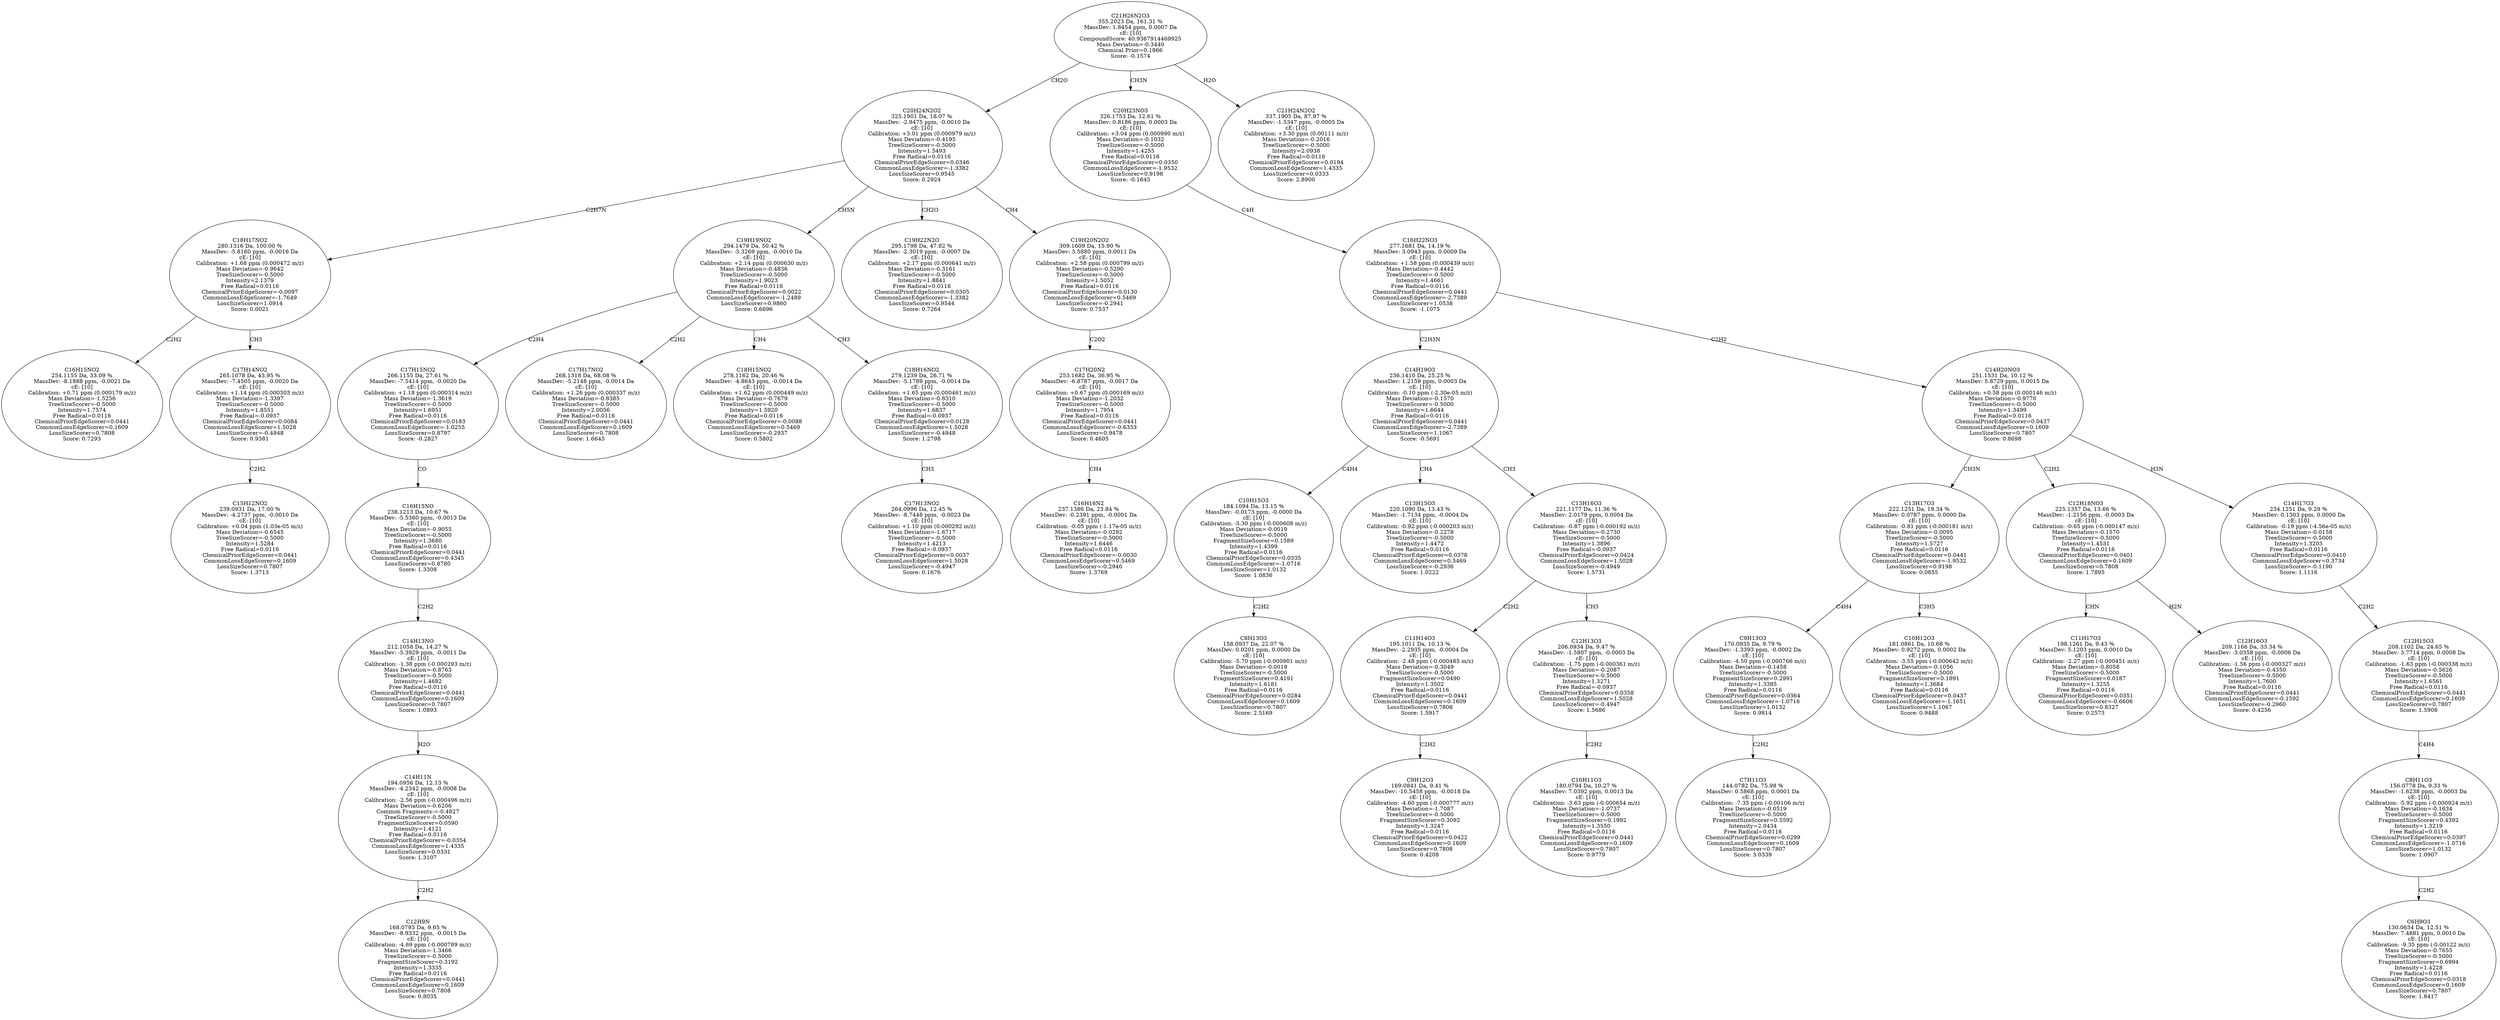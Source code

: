 strict digraph {
v1 [label="C16H15NO2\n254.1155 Da, 33.09 %\nMassDev: -8.1888 ppm, -0.0021 Da\ncE: [10]\nCalibration: +0.71 ppm (0.000179 m/z)\nMass Deviation=-1.5256\nTreeSizeScorer=-0.5000\nIntensity=1.7574\nFree Radical=0.0116\nChemicalPriorEdgeScorer=0.0441\nCommonLossEdgeScorer=0.1609\nLossSizeScorer=0.7808\nScore: 0.7293"];
v2 [label="C15H12NO2\n239.0931 Da, 17.00 %\nMassDev: -4.2737 ppm, -0.0010 Da\ncE: [10]\nCalibration: +0.04 ppm (1.03e-05 m/z)\nMass Deviation=-0.6545\nTreeSizeScorer=-0.5000\nIntensity=1.5284\nFree Radical=0.0116\nChemicalPriorEdgeScorer=0.0441\nCommonLossEdgeScorer=0.1609\nLossSizeScorer=0.7807\nScore: 1.3713"];
v3 [label="C17H14NO2\n265.1078 Da, 43.95 %\nMassDev: -7.4505 ppm, -0.0020 Da\ncE: [10]\nCalibration: +1.14 ppm (0.000303 m/z)\nMass Deviation=-1.3397\nTreeSizeScorer=-0.5000\nIntensity=1.8551\nFree Radical=-0.0937\nChemicalPriorEdgeScorer=0.0084\nCommonLossEdgeScorer=1.5028\nLossSizeScorer=-0.4948\nScore: 0.9381"];
v4 [label="C18H17NO2\n280.1316 Da, 100.00 %\nMassDev: -5.8160 ppm, -0.0016 Da\ncE: [10]\nCalibration: +1.68 ppm (0.000472 m/z)\nMass Deviation=-0.9642\nTreeSizeScorer=-0.5000\nIntensity=2.1379\nFree Radical=0.0116\nChemicalPriorEdgeScorer=-0.0097\nCommonLossEdgeScorer=-1.7649\nLossSizeScorer=1.0914\nScore: 0.0021"];
v5 [label="C12H9N\n168.0793 Da, 9.65 %\nMassDev: -8.9332 ppm, -0.0015 Da\ncE: [10]\nCalibration: -4.69 ppm (-0.000789 m/z)\nMass Deviation=-1.3466\nTreeSizeScorer=-0.5000\nFragmentSizeScorer=0.3192\nIntensity=1.3335\nFree Radical=0.0116\nChemicalPriorEdgeScorer=0.0441\nCommonLossEdgeScorer=0.1609\nLossSizeScorer=0.7808\nScore: 0.8035"];
v6 [label="C14H11N\n194.0956 Da, 12.13 %\nMassDev: -4.2342 ppm, -0.0008 Da\ncE: [10]\nCalibration: -2.56 ppm (-0.000496 m/z)\nMass Deviation=-0.6206\nCommon Fragments:=-0.4827\nTreeSizeScorer=-0.5000\nFragmentSizeScorer=0.0590\nIntensity=1.4121\nFree Radical=0.0116\nChemicalPriorEdgeScorer=-0.0354\nCommonLossEdgeScorer=1.4335\nLossSizeScorer=0.0331\nScore: 1.3107"];
v7 [label="C14H13NO\n212.1058 Da, 14.27 %\nMassDev: -5.3929 ppm, -0.0011 Da\ncE: [10]\nCalibration: -1.38 ppm (-0.000293 m/z)\nMass Deviation=-0.8763\nTreeSizeScorer=-0.5000\nIntensity=1.4682\nFree Radical=0.0116\nChemicalPriorEdgeScorer=0.0441\nCommonLossEdgeScorer=0.1609\nLossSizeScorer=0.7807\nScore: 1.0893"];
v8 [label="C16H15NO\n238.1213 Da, 10.67 %\nMassDev: -5.5360 ppm, -0.0013 Da\ncE: [10]\nMass Deviation=-0.9055\nTreeSizeScorer=-0.5000\nIntensity=1.3680\nFree Radical=0.0116\nChemicalPriorEdgeScorer=0.0441\nCommonLossEdgeScorer=0.4345\nLossSizeScorer=0.8780\nScore: 1.3308"];
v9 [label="C17H15NO2\n266.1155 Da, 27.61 %\nMassDev: -7.5414 ppm, -0.0020 Da\ncE: [10]\nCalibration: +1.18 ppm (0.000314 m/z)\nMass Deviation=-1.3619\nTreeSizeScorer=-0.5000\nIntensity=1.6951\nFree Radical=0.0116\nChemicalPriorEdgeScorer=0.0183\nCommonLossEdgeScorer=-1.0255\nLossSizeScorer=0.8797\nScore: -0.2827"];
v10 [label="C17H17NO2\n268.1318 Da, 68.08 %\nMassDev: -5.2148 ppm, -0.0014 Da\ncE: [10]\nCalibration: +1.26 ppm (0.000337 m/z)\nMass Deviation=-0.8385\nTreeSizeScorer=-0.5000\nIntensity=2.0056\nFree Radical=0.0116\nChemicalPriorEdgeScorer=0.0441\nCommonLossEdgeScorer=0.1609\nLossSizeScorer=0.7808\nScore: 1.6645"];
v11 [label="C18H15NO2\n278.1162 Da, 20.46 %\nMassDev: -4.8643 ppm, -0.0014 Da\ncE: [10]\nCalibration: +1.62 ppm (0.000449 m/z)\nMass Deviation=-0.7679\nTreeSizeScorer=-0.5000\nIntensity=1.5920\nFree Radical=0.0116\nChemicalPriorEdgeScorer=-0.0088\nCommonLossEdgeScorer=0.5469\nLossSizeScorer=-0.2937\nScore: 0.5802"];
v12 [label="C17H13NO2\n264.0996 Da, 12.45 %\nMassDev: -8.7448 ppm, -0.0023 Da\ncE: [10]\nCalibration: +1.10 ppm (0.000292 m/z)\nMass Deviation=-1.6717\nTreeSizeScorer=-0.5000\nIntensity=1.4213\nFree Radical=-0.0937\nChemicalPriorEdgeScorer=0.0037\nCommonLossEdgeScorer=1.5028\nLossSizeScorer=-0.4947\nScore: 0.1676"];
v13 [label="C18H16NO2\n279.1239 Da, 26.71 %\nMassDev: -5.1789 ppm, -0.0014 Da\ncE: [10]\nCalibration: +1.65 ppm (0.000461 m/z)\nMass Deviation=-0.8310\nTreeSizeScorer=-0.5000\nIntensity=1.6837\nFree Radical=-0.0937\nChemicalPriorEdgeScorer=0.0128\nCommonLossEdgeScorer=1.5028\nLossSizeScorer=-0.4948\nScore: 1.2798"];
v14 [label="C19H19NO2\n294.1479 Da, 50.42 %\nMassDev: -3.3269 ppm, -0.0010 Da\ncE: [10]\nCalibration: +2.14 ppm (0.000630 m/z)\nMass Deviation=-0.4836\nTreeSizeScorer=-0.5000\nIntensity=1.9023\nFree Radical=0.0116\nChemicalPriorEdgeScorer=0.0022\nCommonLossEdgeScorer=-1.2489\nLossSizeScorer=0.9860\nScore: 0.6696"];
v15 [label="C19H22N2O\n295.1798 Da, 47.82 %\nMassDev: -2.3019 ppm, -0.0007 Da\ncE: [10]\nCalibration: +2.17 ppm (0.000641 m/z)\nMass Deviation=-0.3161\nTreeSizeScorer=-0.5000\nIntensity=1.8841\nFree Radical=0.0116\nChemicalPriorEdgeScorer=0.0305\nCommonLossEdgeScorer=-1.3382\nLossSizeScorer=0.9544\nScore: 0.7264"];
v16 [label="C16H16N2\n237.1386 Da, 23.84 %\nMassDev: -0.2391 ppm, -0.0001 Da\ncE: [10]\nCalibration: -0.05 ppm (-1.17e-05 m/z)\nMass Deviation=-0.0292\nTreeSizeScorer=-0.5000\nIntensity=1.6446\nFree Radical=0.0116\nChemicalPriorEdgeScorer=-0.0030\nCommonLossEdgeScorer=0.5469\nLossSizeScorer=-0.2940\nScore: 1.3769"];
v17 [label="C17H20N2\n253.1682 Da, 36.95 %\nMassDev: -6.8787 ppm, -0.0017 Da\ncE: [10]\nCalibration: +0.67 ppm (0.000169 m/z)\nMass Deviation=-1.2032\nTreeSizeScorer=-0.5000\nIntensity=1.7954\nFree Radical=0.0116\nChemicalPriorEdgeScorer=0.0441\nCommonLossEdgeScorer=-0.6353\nLossSizeScorer=0.9478\nScore: 0.4605"];
v18 [label="C19H20N2O2\n309.1609 Da, 15.90 %\nMassDev: 3.5880 ppm, 0.0011 Da\ncE: [10]\nCalibration: +2.58 ppm (0.000799 m/z)\nMass Deviation=-0.5290\nTreeSizeScorer=-0.5000\nIntensity=1.5052\nFree Radical=0.0116\nChemicalPriorEdgeScorer=0.0130\nCommonLossEdgeScorer=0.5469\nLossSizeScorer=-0.2941\nScore: 0.7537"];
v19 [label="C20H24N2O2\n325.1901 Da, 18.07 %\nMassDev: -2.9475 ppm, -0.0010 Da\ncE: [10]\nCalibration: +3.01 ppm (0.000979 m/z)\nMass Deviation=-0.4195\nTreeSizeScorer=-0.5000\nIntensity=1.5493\nFree Radical=0.0116\nChemicalPriorEdgeScorer=0.0346\nCommonLossEdgeScorer=-1.3382\nLossSizeScorer=0.9545\nScore: 0.2924"];
v20 [label="C8H13O3\n158.0937 Da, 22.07 %\nMassDev: 0.0201 ppm, 0.0000 Da\ncE: [10]\nCalibration: -5.70 ppm (-0.000901 m/z)\nMass Deviation=-0.0019\nTreeSizeScorer=-0.5000\nFragmentSizeScorer=0.4191\nIntensity=1.6181\nFree Radical=0.0116\nChemicalPriorEdgeScorer=0.0284\nCommonLossEdgeScorer=0.1609\nLossSizeScorer=0.7807\nScore: 2.5169"];
v21 [label="C10H15O3\n184.1094 Da, 13.15 %\nMassDev: -0.0173 ppm, -0.0000 Da\ncE: [10]\nCalibration: -3.30 ppm (-0.000608 m/z)\nMass Deviation=-0.0019\nTreeSizeScorer=-0.5000\nFragmentSizeScorer=0.1589\nIntensity=1.4399\nFree Radical=0.0116\nChemicalPriorEdgeScorer=0.0335\nCommonLossEdgeScorer=-1.0716\nLossSizeScorer=1.0132\nScore: 1.0836"];
v22 [label="C13H15O3\n220.1090 Da, 13.43 %\nMassDev: -1.7134 ppm, -0.0004 Da\ncE: [10]\nCalibration: -0.92 ppm (-0.000203 m/z)\nMass Deviation=-0.2278\nTreeSizeScorer=-0.5000\nIntensity=1.4472\nFree Radical=0.0116\nChemicalPriorEdgeScorer=0.0378\nCommonLossEdgeScorer=0.5469\nLossSizeScorer=-0.2936\nScore: 1.0222"];
v23 [label="C9H12O3\n169.0841 Da, 9.41 %\nMassDev: -10.5458 ppm, -0.0018 Da\ncE: [10]\nCalibration: -4.60 ppm (-0.000777 m/z)\nMass Deviation=-1.7087\nTreeSizeScorer=-0.5000\nFragmentSizeScorer=0.3092\nIntensity=1.3247\nFree Radical=0.0116\nChemicalPriorEdgeScorer=0.0422\nCommonLossEdgeScorer=0.1609\nLossSizeScorer=0.7808\nScore: 0.4208"];
v24 [label="C11H14O3\n195.1011 Da, 10.13 %\nMassDev: -2.2935 ppm, -0.0004 Da\ncE: [10]\nCalibration: -2.48 ppm (-0.000485 m/z)\nMass Deviation=-0.3049\nTreeSizeScorer=-0.5000\nFragmentSizeScorer=0.0490\nIntensity=1.3502\nFree Radical=0.0116\nChemicalPriorEdgeScorer=0.0441\nCommonLossEdgeScorer=0.1609\nLossSizeScorer=0.7808\nScore: 1.5917"];
v25 [label="C10H11O3\n180.0794 Da, 10.27 %\nMassDev: 7.0392 ppm, 0.0013 Da\ncE: [10]\nCalibration: -3.63 ppm (-0.000654 m/z)\nMass Deviation=-1.0737\nTreeSizeScorer=-0.5000\nFragmentSizeScorer=0.1992\nIntensity=1.3550\nFree Radical=0.0116\nChemicalPriorEdgeScorer=0.0441\nCommonLossEdgeScorer=0.1609\nLossSizeScorer=0.7807\nScore: 0.9779"];
v26 [label="C12H13O3\n206.0934 Da, 9.47 %\nMassDev: -1.5807 ppm, -0.0003 Da\ncE: [10]\nCalibration: -1.75 ppm (-0.000361 m/z)\nMass Deviation=-0.2087\nTreeSizeScorer=-0.5000\nIntensity=1.3271\nFree Radical=-0.0937\nChemicalPriorEdgeScorer=0.0358\nCommonLossEdgeScorer=1.5028\nLossSizeScorer=-0.4947\nScore: 1.5686"];
v27 [label="C13H16O3\n221.1177 Da, 11.36 %\nMassDev: 2.0179 ppm, 0.0004 Da\ncE: [10]\nCalibration: -0.87 ppm (-0.000192 m/z)\nMass Deviation=-0.2730\nTreeSizeScorer=-0.5000\nIntensity=1.3896\nFree Radical=-0.0937\nChemicalPriorEdgeScorer=0.0424\nCommonLossEdgeScorer=1.5028\nLossSizeScorer=-0.4949\nScore: 1.5731"];
v28 [label="C14H19O3\n236.1410 Da, 25.25 %\nMassDev: 1.2159 ppm, 0.0003 Da\ncE: [10]\nCalibration: -0.10 ppm (-2.30e-05 m/z)\nMass Deviation=-0.1570\nTreeSizeScorer=-0.5000\nIntensity=1.6644\nFree Radical=0.0116\nChemicalPriorEdgeScorer=0.0441\nCommonLossEdgeScorer=-2.7389\nLossSizeScorer=1.1067\nScore: -0.5691"];
v29 [label="C7H11O3\n144.0782 Da, 75.98 %\nMassDev: 0.5868 ppm, 0.0001 Da\ncE: [10]\nCalibration: -7.35 ppm (-0.00106 m/z)\nMass Deviation=-0.0519\nTreeSizeScorer=-0.5000\nFragmentSizeScorer=0.5592\nIntensity=2.0434\nFree Radical=0.0116\nChemicalPriorEdgeScorer=0.0299\nCommonLossEdgeScorer=0.1609\nLossSizeScorer=0.7807\nScore: 3.0339"];
v30 [label="C9H13O3\n170.0935 Da, 9.79 %\nMassDev: -1.3393 ppm, -0.0002 Da\ncE: [10]\nCalibration: -4.50 ppm (-0.000766 m/z)\nMass Deviation=-0.1458\nTreeSizeScorer=-0.5000\nFragmentSizeScorer=0.2991\nIntensity=1.3385\nFree Radical=0.0116\nChemicalPriorEdgeScorer=0.0364\nCommonLossEdgeScorer=-1.0716\nLossSizeScorer=1.0132\nScore: 0.9814"];
v31 [label="C10H12O3\n181.0861 Da, 10.68 %\nMassDev: 0.9272 ppm, 0.0002 Da\ncE: [10]\nCalibration: -3.55 ppm (-0.000642 m/z)\nMass Deviation=-0.1056\nTreeSizeScorer=-0.5000\nFragmentSizeScorer=0.1891\nIntensity=1.3684\nFree Radical=0.0116\nChemicalPriorEdgeScorer=0.0437\nCommonLossEdgeScorer=-1.1651\nLossSizeScorer=1.1067\nScore: 0.9488"];
v32 [label="C13H17O3\n222.1251 Da, 19.34 %\nMassDev: 0.0787 ppm, 0.0000 Da\ncE: [10]\nCalibration: -0.81 ppm (-0.000181 m/z)\nMass Deviation=-0.0095\nTreeSizeScorer=-0.5000\nIntensity=1.5727\nFree Radical=0.0116\nChemicalPriorEdgeScorer=0.0441\nCommonLossEdgeScorer=-1.9532\nLossSizeScorer=0.9198\nScore: 0.0855"];
v33 [label="C11H17O3\n198.1261 Da, 9.43 %\nMassDev: 5.1203 ppm, 0.0010 Da\ncE: [10]\nCalibration: -2.27 ppm (-0.000451 m/z)\nMass Deviation=-0.8058\nTreeSizeScorer=-0.5000\nFragmentSizeScorer=0.0187\nIntensity=1.3255\nFree Radical=0.0116\nChemicalPriorEdgeScorer=0.0351\nCommonLossEdgeScorer=-0.6606\nLossSizeScorer=0.8327\nScore: 0.2573"];
v34 [label="C12H16O3\n209.1166 Da, 33.34 %\nMassDev: -3.0358 ppm, -0.0006 Da\ncE: [10]\nCalibration: -1.56 ppm (-0.000327 m/z)\nMass Deviation=-0.4350\nTreeSizeScorer=-0.5000\nIntensity=1.7600\nFree Radical=0.0116\nChemicalPriorEdgeScorer=0.0441\nCommonLossEdgeScorer=-0.1592\nLossSizeScorer=-0.2960\nScore: 0.4256"];
v35 [label="C12H18NO3\n225.1357 Da, 13.66 %\nMassDev: -1.2156 ppm, -0.0003 Da\ncE: [10]\nCalibration: -0.65 ppm (-0.000147 m/z)\nMass Deviation=-0.1570\nTreeSizeScorer=-0.5000\nIntensity=1.4531\nFree Radical=0.0116\nChemicalPriorEdgeScorer=0.0401\nCommonLossEdgeScorer=0.1609\nLossSizeScorer=0.7808\nScore: 1.7895"];
v36 [label="C6H9O3\n130.0634 Da, 12.51 %\nMassDev: 7.4881 ppm, 0.0010 Da\ncE: [10]\nCalibration: -9.35 ppm (-0.00122 m/z)\nMass Deviation=-0.7655\nTreeSizeScorer=-0.5000\nFragmentSizeScorer=0.6994\nIntensity=1.4228\nFree Radical=0.0116\nChemicalPriorEdgeScorer=0.0318\nCommonLossEdgeScorer=0.1609\nLossSizeScorer=0.7807\nScore: 1.8417"];
v37 [label="C8H11O3\n156.0778 Da, 9.33 %\nMassDev: -1.6238 ppm, -0.0003 Da\ncE: [10]\nCalibration: -5.92 ppm (-0.000924 m/z)\nMass Deviation=-0.1634\nTreeSizeScorer=-0.5000\nFragmentSizeScorer=0.4392\nIntensity=1.3219\nFree Radical=0.0116\nChemicalPriorEdgeScorer=0.0397\nCommonLossEdgeScorer=-1.0716\nLossSizeScorer=1.0132\nScore: 1.0907"];
v38 [label="C12H15O3\n208.1102 Da, 24.65 %\nMassDev: 3.7714 ppm, 0.0008 Da\ncE: [10]\nCalibration: -1.63 ppm (-0.000338 m/z)\nMass Deviation=-0.5626\nTreeSizeScorer=-0.5000\nIntensity=1.6561\nFree Radical=0.0116\nChemicalPriorEdgeScorer=0.0441\nCommonLossEdgeScorer=0.1609\nLossSizeScorer=0.7807\nScore: 1.5908"];
v39 [label="C14H17O3\n234.1251 Da, 9.29 %\nMassDev: 0.1303 ppm, 0.0000 Da\ncE: [10]\nCalibration: -0.19 ppm (-4.56e-05 m/z)\nMass Deviation=-0.0158\nTreeSizeScorer=-0.5000\nIntensity=1.3203\nFree Radical=0.0116\nChemicalPriorEdgeScorer=0.0410\nCommonLossEdgeScorer=0.3734\nLossSizeScorer=-0.1190\nScore: 1.1116"];
v40 [label="C14H20NO3\n251.1531 Da, 10.12 %\nMassDev: 5.8729 ppm, 0.0015 Da\ncE: [10]\nCalibration: +0.58 ppm (0.000146 m/z)\nMass Deviation=-0.9770\nTreeSizeScorer=-0.5000\nIntensity=1.3499\nFree Radical=0.0116\nChemicalPriorEdgeScorer=0.0437\nCommonLossEdgeScorer=0.1609\nLossSizeScorer=0.7807\nScore: 0.8698"];
v41 [label="C16H22NO3\n277.1681 Da, 14.19 %\nMassDev: 3.0943 ppm, 0.0009 Da\ncE: [10]\nCalibration: +1.58 ppm (0.000439 m/z)\nMass Deviation=-0.4442\nTreeSizeScorer=-0.5000\nIntensity=1.4661\nFree Radical=0.0116\nChemicalPriorEdgeScorer=0.0441\nCommonLossEdgeScorer=-2.7389\nLossSizeScorer=1.0538\nScore: -1.1075"];
v42 [label="C20H23NO3\n326.1753 Da, 12.61 %\nMassDev: 0.8186 ppm, 0.0003 Da\ncE: [10]\nCalibration: +3.04 ppm (0.000990 m/z)\nMass Deviation=-0.1032\nTreeSizeScorer=-0.5000\nIntensity=1.4255\nFree Radical=0.0116\nChemicalPriorEdgeScorer=0.0350\nCommonLossEdgeScorer=-1.9532\nLossSizeScorer=0.9198\nScore: -0.1645"];
v43 [label="C21H24N2O2\n337.1905 Da, 87.97 %\nMassDev: -1.5347 ppm, -0.0005 Da\ncE: [10]\nCalibration: +3.30 ppm (0.00111 m/z)\nMass Deviation=-0.2016\nTreeSizeScorer=-0.5000\nIntensity=2.0938\nFree Radical=0.0116\nChemicalPriorEdgeScorer=0.0194\nCommonLossEdgeScorer=1.4335\nLossSizeScorer=0.0333\nScore: 2.8900"];
v44 [label="C21H26N2O3\n355.2023 Da, 161.31 %\nMassDev: 1.8454 ppm, 0.0007 Da\ncE: [10]\nCompoundScore: 40.9367914469925\nMass Deviation=-0.3440\nChemical Prior=0.1866\nScore: -0.1574"];
v4 -> v1 [label="C2H2"];
v3 -> v2 [label="C2H2"];
v4 -> v3 [label="CH3"];
v19 -> v4 [label="C2H7N"];
v6 -> v5 [label="C2H2"];
v7 -> v6 [label="H2O"];
v8 -> v7 [label="C2H2"];
v9 -> v8 [label="CO"];
v14 -> v9 [label="C2H4"];
v14 -> v10 [label="C2H2"];
v14 -> v11 [label="CH4"];
v13 -> v12 [label="CH3"];
v14 -> v13 [label="CH3"];
v19 -> v14 [label="CH5N"];
v19 -> v15 [label="CH2O"];
v17 -> v16 [label="CH4"];
v18 -> v17 [label="C2O2"];
v19 -> v18 [label="CH4"];
v44 -> v19 [label="CH2O"];
v21 -> v20 [label="C2H2"];
v28 -> v21 [label="C4H4"];
v28 -> v22 [label="CH4"];
v24 -> v23 [label="C2H2"];
v27 -> v24 [label="C2H2"];
v26 -> v25 [label="C2H2"];
v27 -> v26 [label="CH3"];
v28 -> v27 [label="CH3"];
v41 -> v28 [label="C2H3N"];
v30 -> v29 [label="C2H2"];
v32 -> v30 [label="C4H4"];
v32 -> v31 [label="C3H5"];
v40 -> v32 [label="CH3N"];
v35 -> v33 [label="CHN"];
v35 -> v34 [label="H2N"];
v40 -> v35 [label="C2H2"];
v37 -> v36 [label="C2H2"];
v38 -> v37 [label="C4H4"];
v39 -> v38 [label="C2H2"];
v40 -> v39 [label="H3N"];
v41 -> v40 [label="C2H2"];
v42 -> v41 [label="C4H"];
v44 -> v42 [label="CH3N"];
v44 -> v43 [label="H2O"];
}